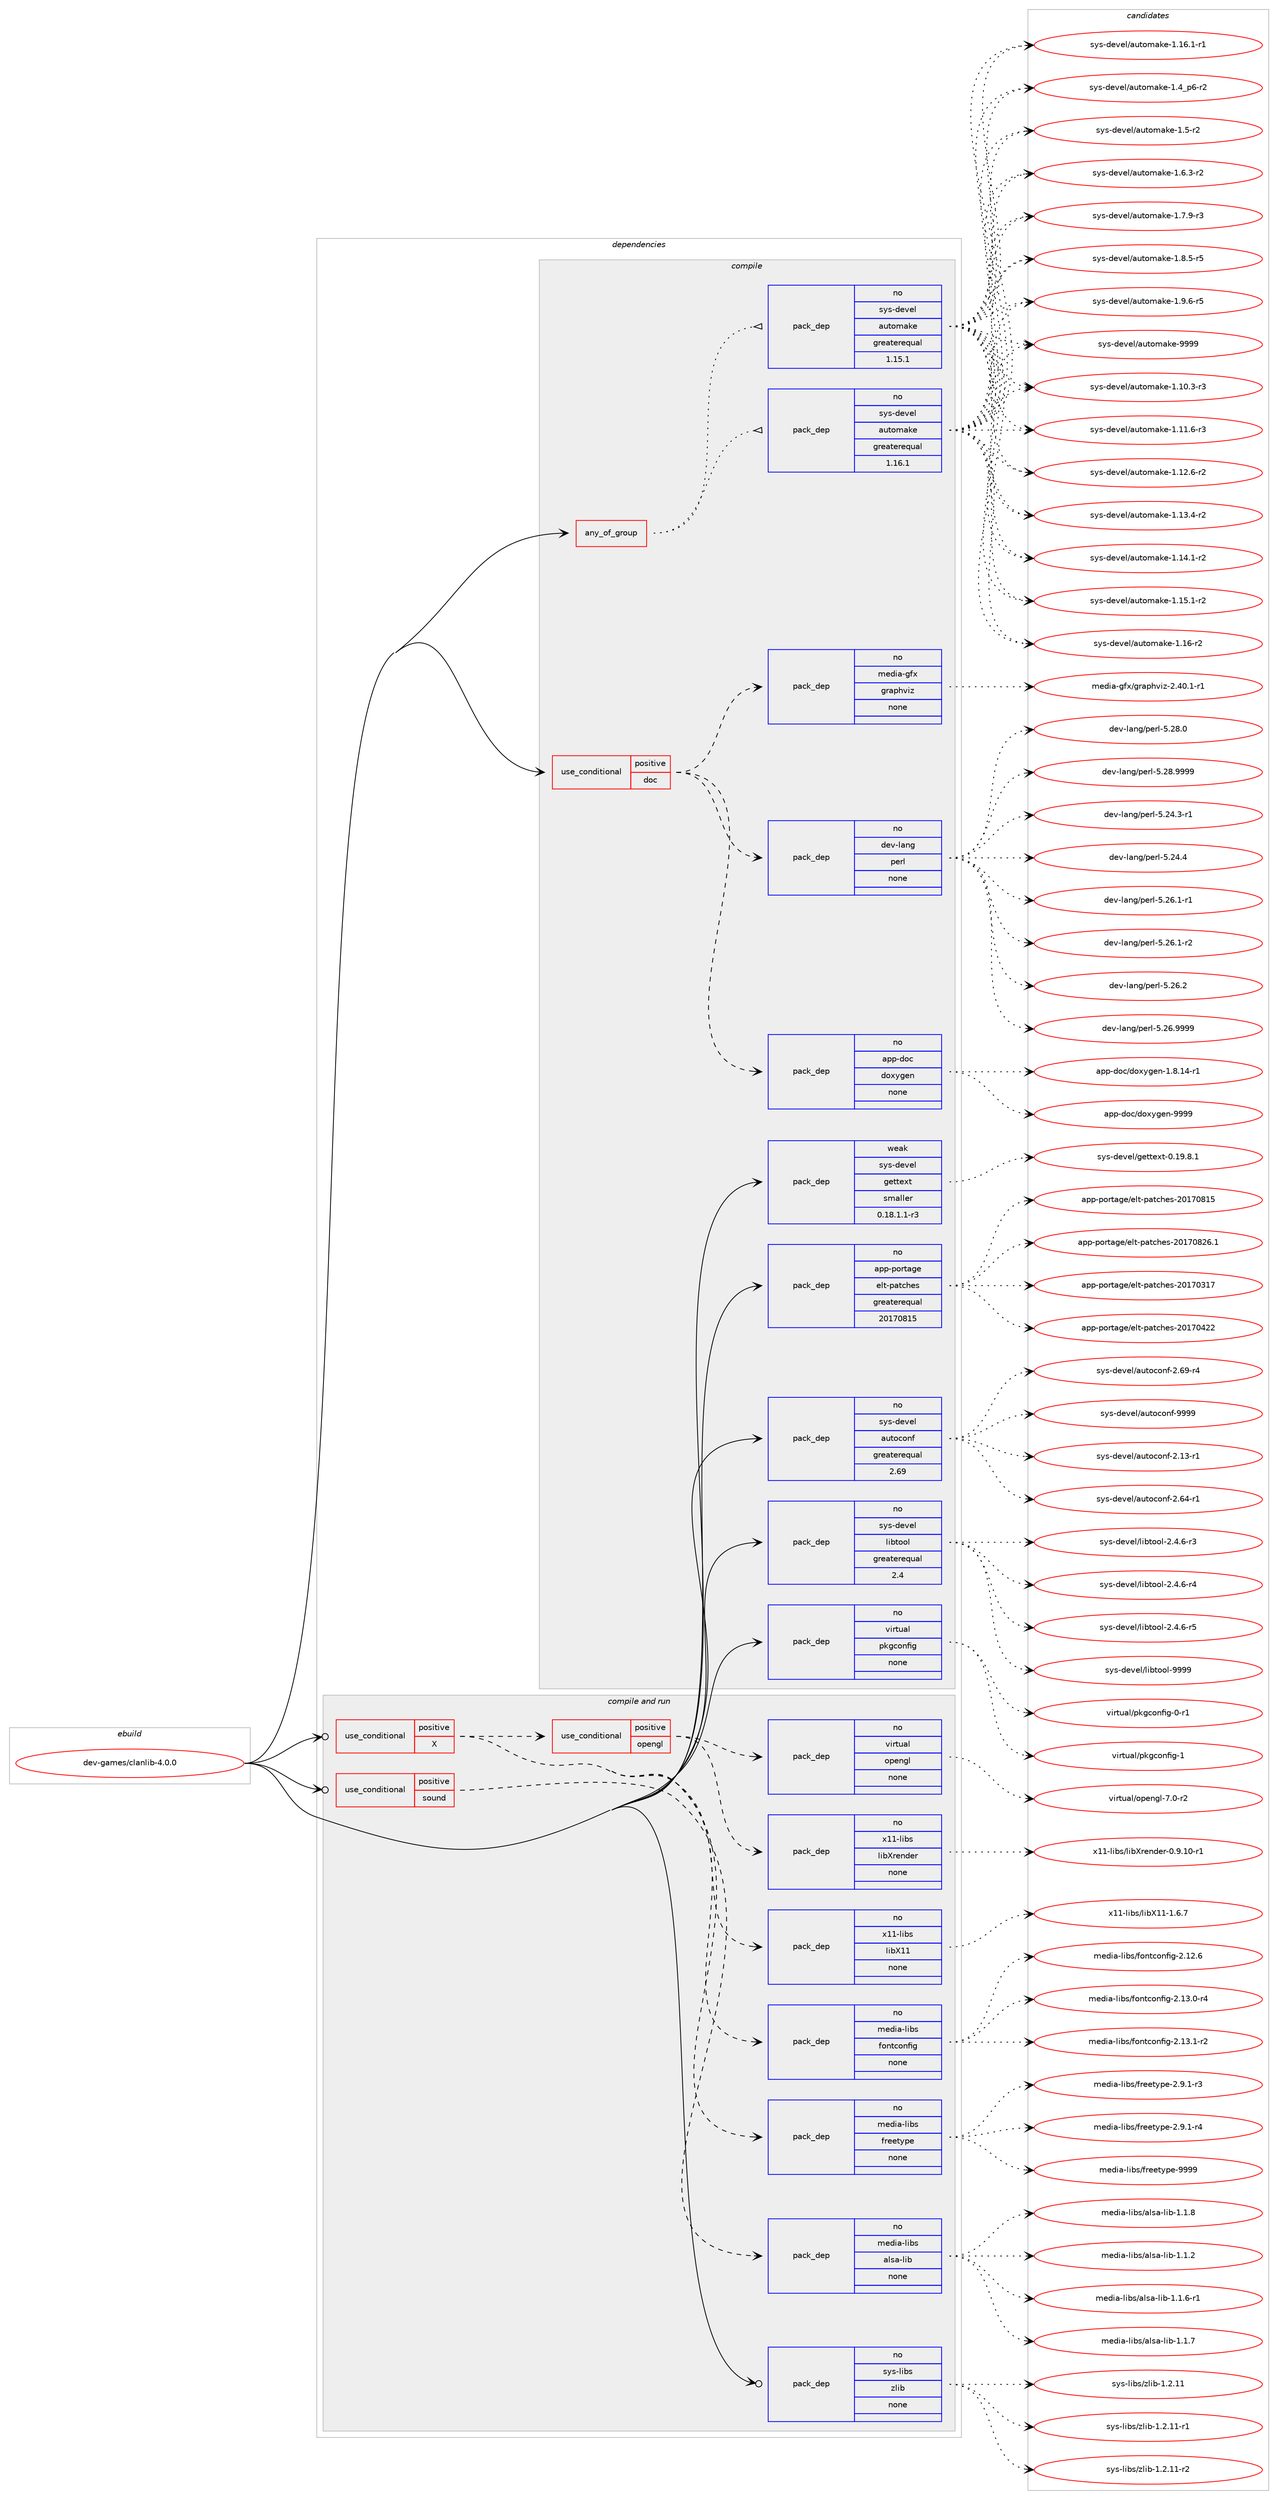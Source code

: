 digraph prolog {

# *************
# Graph options
# *************

newrank=true;
concentrate=true;
compound=true;
graph [rankdir=LR,fontname=Helvetica,fontsize=10,ranksep=1.5];#, ranksep=2.5, nodesep=0.2];
edge  [arrowhead=vee];
node  [fontname=Helvetica,fontsize=10];

# **********
# The ebuild
# **********

subgraph cluster_leftcol {
color=gray;
rank=same;
label=<<i>ebuild</i>>;
id [label="dev-games/clanlib-4.0.0", color=red, width=4, href="../dev-games/clanlib-4.0.0.svg"];
}

# ****************
# The dependencies
# ****************

subgraph cluster_midcol {
color=gray;
label=<<i>dependencies</i>>;
subgraph cluster_compile {
fillcolor="#eeeeee";
style=filled;
label=<<i>compile</i>>;
subgraph any20464 {
dependency1324645 [label=<<TABLE BORDER="0" CELLBORDER="1" CELLSPACING="0" CELLPADDING="4"><TR><TD CELLPADDING="10">any_of_group</TD></TR></TABLE>>, shape=none, color=red];subgraph pack945328 {
dependency1324646 [label=<<TABLE BORDER="0" CELLBORDER="1" CELLSPACING="0" CELLPADDING="4" WIDTH="220"><TR><TD ROWSPAN="6" CELLPADDING="30">pack_dep</TD></TR><TR><TD WIDTH="110">no</TD></TR><TR><TD>sys-devel</TD></TR><TR><TD>automake</TD></TR><TR><TD>greaterequal</TD></TR><TR><TD>1.16.1</TD></TR></TABLE>>, shape=none, color=blue];
}
dependency1324645:e -> dependency1324646:w [weight=20,style="dotted",arrowhead="oinv"];
subgraph pack945329 {
dependency1324647 [label=<<TABLE BORDER="0" CELLBORDER="1" CELLSPACING="0" CELLPADDING="4" WIDTH="220"><TR><TD ROWSPAN="6" CELLPADDING="30">pack_dep</TD></TR><TR><TD WIDTH="110">no</TD></TR><TR><TD>sys-devel</TD></TR><TR><TD>automake</TD></TR><TR><TD>greaterequal</TD></TR><TR><TD>1.15.1</TD></TR></TABLE>>, shape=none, color=blue];
}
dependency1324645:e -> dependency1324647:w [weight=20,style="dotted",arrowhead="oinv"];
}
id:e -> dependency1324645:w [weight=20,style="solid",arrowhead="vee"];
subgraph cond358301 {
dependency1324648 [label=<<TABLE BORDER="0" CELLBORDER="1" CELLSPACING="0" CELLPADDING="4"><TR><TD ROWSPAN="3" CELLPADDING="10">use_conditional</TD></TR><TR><TD>positive</TD></TR><TR><TD>doc</TD></TR></TABLE>>, shape=none, color=red];
subgraph pack945330 {
dependency1324649 [label=<<TABLE BORDER="0" CELLBORDER="1" CELLSPACING="0" CELLPADDING="4" WIDTH="220"><TR><TD ROWSPAN="6" CELLPADDING="30">pack_dep</TD></TR><TR><TD WIDTH="110">no</TD></TR><TR><TD>app-doc</TD></TR><TR><TD>doxygen</TD></TR><TR><TD>none</TD></TR><TR><TD></TD></TR></TABLE>>, shape=none, color=blue];
}
dependency1324648:e -> dependency1324649:w [weight=20,style="dashed",arrowhead="vee"];
subgraph pack945331 {
dependency1324650 [label=<<TABLE BORDER="0" CELLBORDER="1" CELLSPACING="0" CELLPADDING="4" WIDTH="220"><TR><TD ROWSPAN="6" CELLPADDING="30">pack_dep</TD></TR><TR><TD WIDTH="110">no</TD></TR><TR><TD>dev-lang</TD></TR><TR><TD>perl</TD></TR><TR><TD>none</TD></TR><TR><TD></TD></TR></TABLE>>, shape=none, color=blue];
}
dependency1324648:e -> dependency1324650:w [weight=20,style="dashed",arrowhead="vee"];
subgraph pack945332 {
dependency1324651 [label=<<TABLE BORDER="0" CELLBORDER="1" CELLSPACING="0" CELLPADDING="4" WIDTH="220"><TR><TD ROWSPAN="6" CELLPADDING="30">pack_dep</TD></TR><TR><TD WIDTH="110">no</TD></TR><TR><TD>media-gfx</TD></TR><TR><TD>graphviz</TD></TR><TR><TD>none</TD></TR><TR><TD></TD></TR></TABLE>>, shape=none, color=blue];
}
dependency1324648:e -> dependency1324651:w [weight=20,style="dashed",arrowhead="vee"];
}
id:e -> dependency1324648:w [weight=20,style="solid",arrowhead="vee"];
subgraph pack945333 {
dependency1324652 [label=<<TABLE BORDER="0" CELLBORDER="1" CELLSPACING="0" CELLPADDING="4" WIDTH="220"><TR><TD ROWSPAN="6" CELLPADDING="30">pack_dep</TD></TR><TR><TD WIDTH="110">no</TD></TR><TR><TD>app-portage</TD></TR><TR><TD>elt-patches</TD></TR><TR><TD>greaterequal</TD></TR><TR><TD>20170815</TD></TR></TABLE>>, shape=none, color=blue];
}
id:e -> dependency1324652:w [weight=20,style="solid",arrowhead="vee"];
subgraph pack945334 {
dependency1324653 [label=<<TABLE BORDER="0" CELLBORDER="1" CELLSPACING="0" CELLPADDING="4" WIDTH="220"><TR><TD ROWSPAN="6" CELLPADDING="30">pack_dep</TD></TR><TR><TD WIDTH="110">no</TD></TR><TR><TD>sys-devel</TD></TR><TR><TD>autoconf</TD></TR><TR><TD>greaterequal</TD></TR><TR><TD>2.69</TD></TR></TABLE>>, shape=none, color=blue];
}
id:e -> dependency1324653:w [weight=20,style="solid",arrowhead="vee"];
subgraph pack945335 {
dependency1324654 [label=<<TABLE BORDER="0" CELLBORDER="1" CELLSPACING="0" CELLPADDING="4" WIDTH="220"><TR><TD ROWSPAN="6" CELLPADDING="30">pack_dep</TD></TR><TR><TD WIDTH="110">no</TD></TR><TR><TD>sys-devel</TD></TR><TR><TD>libtool</TD></TR><TR><TD>greaterequal</TD></TR><TR><TD>2.4</TD></TR></TABLE>>, shape=none, color=blue];
}
id:e -> dependency1324654:w [weight=20,style="solid",arrowhead="vee"];
subgraph pack945336 {
dependency1324655 [label=<<TABLE BORDER="0" CELLBORDER="1" CELLSPACING="0" CELLPADDING="4" WIDTH="220"><TR><TD ROWSPAN="6" CELLPADDING="30">pack_dep</TD></TR><TR><TD WIDTH="110">no</TD></TR><TR><TD>virtual</TD></TR><TR><TD>pkgconfig</TD></TR><TR><TD>none</TD></TR><TR><TD></TD></TR></TABLE>>, shape=none, color=blue];
}
id:e -> dependency1324655:w [weight=20,style="solid",arrowhead="vee"];
subgraph pack945337 {
dependency1324656 [label=<<TABLE BORDER="0" CELLBORDER="1" CELLSPACING="0" CELLPADDING="4" WIDTH="220"><TR><TD ROWSPAN="6" CELLPADDING="30">pack_dep</TD></TR><TR><TD WIDTH="110">weak</TD></TR><TR><TD>sys-devel</TD></TR><TR><TD>gettext</TD></TR><TR><TD>smaller</TD></TR><TR><TD>0.18.1.1-r3</TD></TR></TABLE>>, shape=none, color=blue];
}
id:e -> dependency1324656:w [weight=20,style="solid",arrowhead="vee"];
}
subgraph cluster_compileandrun {
fillcolor="#eeeeee";
style=filled;
label=<<i>compile and run</i>>;
subgraph cond358302 {
dependency1324657 [label=<<TABLE BORDER="0" CELLBORDER="1" CELLSPACING="0" CELLPADDING="4"><TR><TD ROWSPAN="3" CELLPADDING="10">use_conditional</TD></TR><TR><TD>positive</TD></TR><TR><TD>X</TD></TR></TABLE>>, shape=none, color=red];
subgraph pack945338 {
dependency1324658 [label=<<TABLE BORDER="0" CELLBORDER="1" CELLSPACING="0" CELLPADDING="4" WIDTH="220"><TR><TD ROWSPAN="6" CELLPADDING="30">pack_dep</TD></TR><TR><TD WIDTH="110">no</TD></TR><TR><TD>media-libs</TD></TR><TR><TD>freetype</TD></TR><TR><TD>none</TD></TR><TR><TD></TD></TR></TABLE>>, shape=none, color=blue];
}
dependency1324657:e -> dependency1324658:w [weight=20,style="dashed",arrowhead="vee"];
subgraph pack945339 {
dependency1324659 [label=<<TABLE BORDER="0" CELLBORDER="1" CELLSPACING="0" CELLPADDING="4" WIDTH="220"><TR><TD ROWSPAN="6" CELLPADDING="30">pack_dep</TD></TR><TR><TD WIDTH="110">no</TD></TR><TR><TD>media-libs</TD></TR><TR><TD>fontconfig</TD></TR><TR><TD>none</TD></TR><TR><TD></TD></TR></TABLE>>, shape=none, color=blue];
}
dependency1324657:e -> dependency1324659:w [weight=20,style="dashed",arrowhead="vee"];
subgraph pack945340 {
dependency1324660 [label=<<TABLE BORDER="0" CELLBORDER="1" CELLSPACING="0" CELLPADDING="4" WIDTH="220"><TR><TD ROWSPAN="6" CELLPADDING="30">pack_dep</TD></TR><TR><TD WIDTH="110">no</TD></TR><TR><TD>x11-libs</TD></TR><TR><TD>libX11</TD></TR><TR><TD>none</TD></TR><TR><TD></TD></TR></TABLE>>, shape=none, color=blue];
}
dependency1324657:e -> dependency1324660:w [weight=20,style="dashed",arrowhead="vee"];
subgraph cond358303 {
dependency1324661 [label=<<TABLE BORDER="0" CELLBORDER="1" CELLSPACING="0" CELLPADDING="4"><TR><TD ROWSPAN="3" CELLPADDING="10">use_conditional</TD></TR><TR><TD>positive</TD></TR><TR><TD>opengl</TD></TR></TABLE>>, shape=none, color=red];
subgraph pack945341 {
dependency1324662 [label=<<TABLE BORDER="0" CELLBORDER="1" CELLSPACING="0" CELLPADDING="4" WIDTH="220"><TR><TD ROWSPAN="6" CELLPADDING="30">pack_dep</TD></TR><TR><TD WIDTH="110">no</TD></TR><TR><TD>virtual</TD></TR><TR><TD>opengl</TD></TR><TR><TD>none</TD></TR><TR><TD></TD></TR></TABLE>>, shape=none, color=blue];
}
dependency1324661:e -> dependency1324662:w [weight=20,style="dashed",arrowhead="vee"];
subgraph pack945342 {
dependency1324663 [label=<<TABLE BORDER="0" CELLBORDER="1" CELLSPACING="0" CELLPADDING="4" WIDTH="220"><TR><TD ROWSPAN="6" CELLPADDING="30">pack_dep</TD></TR><TR><TD WIDTH="110">no</TD></TR><TR><TD>x11-libs</TD></TR><TR><TD>libXrender</TD></TR><TR><TD>none</TD></TR><TR><TD></TD></TR></TABLE>>, shape=none, color=blue];
}
dependency1324661:e -> dependency1324663:w [weight=20,style="dashed",arrowhead="vee"];
}
dependency1324657:e -> dependency1324661:w [weight=20,style="dashed",arrowhead="vee"];
}
id:e -> dependency1324657:w [weight=20,style="solid",arrowhead="odotvee"];
subgraph cond358304 {
dependency1324664 [label=<<TABLE BORDER="0" CELLBORDER="1" CELLSPACING="0" CELLPADDING="4"><TR><TD ROWSPAN="3" CELLPADDING="10">use_conditional</TD></TR><TR><TD>positive</TD></TR><TR><TD>sound</TD></TR></TABLE>>, shape=none, color=red];
subgraph pack945343 {
dependency1324665 [label=<<TABLE BORDER="0" CELLBORDER="1" CELLSPACING="0" CELLPADDING="4" WIDTH="220"><TR><TD ROWSPAN="6" CELLPADDING="30">pack_dep</TD></TR><TR><TD WIDTH="110">no</TD></TR><TR><TD>media-libs</TD></TR><TR><TD>alsa-lib</TD></TR><TR><TD>none</TD></TR><TR><TD></TD></TR></TABLE>>, shape=none, color=blue];
}
dependency1324664:e -> dependency1324665:w [weight=20,style="dashed",arrowhead="vee"];
}
id:e -> dependency1324664:w [weight=20,style="solid",arrowhead="odotvee"];
subgraph pack945344 {
dependency1324666 [label=<<TABLE BORDER="0" CELLBORDER="1" CELLSPACING="0" CELLPADDING="4" WIDTH="220"><TR><TD ROWSPAN="6" CELLPADDING="30">pack_dep</TD></TR><TR><TD WIDTH="110">no</TD></TR><TR><TD>sys-libs</TD></TR><TR><TD>zlib</TD></TR><TR><TD>none</TD></TR><TR><TD></TD></TR></TABLE>>, shape=none, color=blue];
}
id:e -> dependency1324666:w [weight=20,style="solid",arrowhead="odotvee"];
}
subgraph cluster_run {
fillcolor="#eeeeee";
style=filled;
label=<<i>run</i>>;
}
}

# **************
# The candidates
# **************

subgraph cluster_choices {
rank=same;
color=gray;
label=<<i>candidates</i>>;

subgraph choice945328 {
color=black;
nodesep=1;
choice11512111545100101118101108479711711611110997107101454946494846514511451 [label="sys-devel/automake-1.10.3-r3", color=red, width=4,href="../sys-devel/automake-1.10.3-r3.svg"];
choice11512111545100101118101108479711711611110997107101454946494946544511451 [label="sys-devel/automake-1.11.6-r3", color=red, width=4,href="../sys-devel/automake-1.11.6-r3.svg"];
choice11512111545100101118101108479711711611110997107101454946495046544511450 [label="sys-devel/automake-1.12.6-r2", color=red, width=4,href="../sys-devel/automake-1.12.6-r2.svg"];
choice11512111545100101118101108479711711611110997107101454946495146524511450 [label="sys-devel/automake-1.13.4-r2", color=red, width=4,href="../sys-devel/automake-1.13.4-r2.svg"];
choice11512111545100101118101108479711711611110997107101454946495246494511450 [label="sys-devel/automake-1.14.1-r2", color=red, width=4,href="../sys-devel/automake-1.14.1-r2.svg"];
choice11512111545100101118101108479711711611110997107101454946495346494511450 [label="sys-devel/automake-1.15.1-r2", color=red, width=4,href="../sys-devel/automake-1.15.1-r2.svg"];
choice1151211154510010111810110847971171161111099710710145494649544511450 [label="sys-devel/automake-1.16-r2", color=red, width=4,href="../sys-devel/automake-1.16-r2.svg"];
choice11512111545100101118101108479711711611110997107101454946495446494511449 [label="sys-devel/automake-1.16.1-r1", color=red, width=4,href="../sys-devel/automake-1.16.1-r1.svg"];
choice115121115451001011181011084797117116111109971071014549465295112544511450 [label="sys-devel/automake-1.4_p6-r2", color=red, width=4,href="../sys-devel/automake-1.4_p6-r2.svg"];
choice11512111545100101118101108479711711611110997107101454946534511450 [label="sys-devel/automake-1.5-r2", color=red, width=4,href="../sys-devel/automake-1.5-r2.svg"];
choice115121115451001011181011084797117116111109971071014549465446514511450 [label="sys-devel/automake-1.6.3-r2", color=red, width=4,href="../sys-devel/automake-1.6.3-r2.svg"];
choice115121115451001011181011084797117116111109971071014549465546574511451 [label="sys-devel/automake-1.7.9-r3", color=red, width=4,href="../sys-devel/automake-1.7.9-r3.svg"];
choice115121115451001011181011084797117116111109971071014549465646534511453 [label="sys-devel/automake-1.8.5-r5", color=red, width=4,href="../sys-devel/automake-1.8.5-r5.svg"];
choice115121115451001011181011084797117116111109971071014549465746544511453 [label="sys-devel/automake-1.9.6-r5", color=red, width=4,href="../sys-devel/automake-1.9.6-r5.svg"];
choice115121115451001011181011084797117116111109971071014557575757 [label="sys-devel/automake-9999", color=red, width=4,href="../sys-devel/automake-9999.svg"];
dependency1324646:e -> choice11512111545100101118101108479711711611110997107101454946494846514511451:w [style=dotted,weight="100"];
dependency1324646:e -> choice11512111545100101118101108479711711611110997107101454946494946544511451:w [style=dotted,weight="100"];
dependency1324646:e -> choice11512111545100101118101108479711711611110997107101454946495046544511450:w [style=dotted,weight="100"];
dependency1324646:e -> choice11512111545100101118101108479711711611110997107101454946495146524511450:w [style=dotted,weight="100"];
dependency1324646:e -> choice11512111545100101118101108479711711611110997107101454946495246494511450:w [style=dotted,weight="100"];
dependency1324646:e -> choice11512111545100101118101108479711711611110997107101454946495346494511450:w [style=dotted,weight="100"];
dependency1324646:e -> choice1151211154510010111810110847971171161111099710710145494649544511450:w [style=dotted,weight="100"];
dependency1324646:e -> choice11512111545100101118101108479711711611110997107101454946495446494511449:w [style=dotted,weight="100"];
dependency1324646:e -> choice115121115451001011181011084797117116111109971071014549465295112544511450:w [style=dotted,weight="100"];
dependency1324646:e -> choice11512111545100101118101108479711711611110997107101454946534511450:w [style=dotted,weight="100"];
dependency1324646:e -> choice115121115451001011181011084797117116111109971071014549465446514511450:w [style=dotted,weight="100"];
dependency1324646:e -> choice115121115451001011181011084797117116111109971071014549465546574511451:w [style=dotted,weight="100"];
dependency1324646:e -> choice115121115451001011181011084797117116111109971071014549465646534511453:w [style=dotted,weight="100"];
dependency1324646:e -> choice115121115451001011181011084797117116111109971071014549465746544511453:w [style=dotted,weight="100"];
dependency1324646:e -> choice115121115451001011181011084797117116111109971071014557575757:w [style=dotted,weight="100"];
}
subgraph choice945329 {
color=black;
nodesep=1;
choice11512111545100101118101108479711711611110997107101454946494846514511451 [label="sys-devel/automake-1.10.3-r3", color=red, width=4,href="../sys-devel/automake-1.10.3-r3.svg"];
choice11512111545100101118101108479711711611110997107101454946494946544511451 [label="sys-devel/automake-1.11.6-r3", color=red, width=4,href="../sys-devel/automake-1.11.6-r3.svg"];
choice11512111545100101118101108479711711611110997107101454946495046544511450 [label="sys-devel/automake-1.12.6-r2", color=red, width=4,href="../sys-devel/automake-1.12.6-r2.svg"];
choice11512111545100101118101108479711711611110997107101454946495146524511450 [label="sys-devel/automake-1.13.4-r2", color=red, width=4,href="../sys-devel/automake-1.13.4-r2.svg"];
choice11512111545100101118101108479711711611110997107101454946495246494511450 [label="sys-devel/automake-1.14.1-r2", color=red, width=4,href="../sys-devel/automake-1.14.1-r2.svg"];
choice11512111545100101118101108479711711611110997107101454946495346494511450 [label="sys-devel/automake-1.15.1-r2", color=red, width=4,href="../sys-devel/automake-1.15.1-r2.svg"];
choice1151211154510010111810110847971171161111099710710145494649544511450 [label="sys-devel/automake-1.16-r2", color=red, width=4,href="../sys-devel/automake-1.16-r2.svg"];
choice11512111545100101118101108479711711611110997107101454946495446494511449 [label="sys-devel/automake-1.16.1-r1", color=red, width=4,href="../sys-devel/automake-1.16.1-r1.svg"];
choice115121115451001011181011084797117116111109971071014549465295112544511450 [label="sys-devel/automake-1.4_p6-r2", color=red, width=4,href="../sys-devel/automake-1.4_p6-r2.svg"];
choice11512111545100101118101108479711711611110997107101454946534511450 [label="sys-devel/automake-1.5-r2", color=red, width=4,href="../sys-devel/automake-1.5-r2.svg"];
choice115121115451001011181011084797117116111109971071014549465446514511450 [label="sys-devel/automake-1.6.3-r2", color=red, width=4,href="../sys-devel/automake-1.6.3-r2.svg"];
choice115121115451001011181011084797117116111109971071014549465546574511451 [label="sys-devel/automake-1.7.9-r3", color=red, width=4,href="../sys-devel/automake-1.7.9-r3.svg"];
choice115121115451001011181011084797117116111109971071014549465646534511453 [label="sys-devel/automake-1.8.5-r5", color=red, width=4,href="../sys-devel/automake-1.8.5-r5.svg"];
choice115121115451001011181011084797117116111109971071014549465746544511453 [label="sys-devel/automake-1.9.6-r5", color=red, width=4,href="../sys-devel/automake-1.9.6-r5.svg"];
choice115121115451001011181011084797117116111109971071014557575757 [label="sys-devel/automake-9999", color=red, width=4,href="../sys-devel/automake-9999.svg"];
dependency1324647:e -> choice11512111545100101118101108479711711611110997107101454946494846514511451:w [style=dotted,weight="100"];
dependency1324647:e -> choice11512111545100101118101108479711711611110997107101454946494946544511451:w [style=dotted,weight="100"];
dependency1324647:e -> choice11512111545100101118101108479711711611110997107101454946495046544511450:w [style=dotted,weight="100"];
dependency1324647:e -> choice11512111545100101118101108479711711611110997107101454946495146524511450:w [style=dotted,weight="100"];
dependency1324647:e -> choice11512111545100101118101108479711711611110997107101454946495246494511450:w [style=dotted,weight="100"];
dependency1324647:e -> choice11512111545100101118101108479711711611110997107101454946495346494511450:w [style=dotted,weight="100"];
dependency1324647:e -> choice1151211154510010111810110847971171161111099710710145494649544511450:w [style=dotted,weight="100"];
dependency1324647:e -> choice11512111545100101118101108479711711611110997107101454946495446494511449:w [style=dotted,weight="100"];
dependency1324647:e -> choice115121115451001011181011084797117116111109971071014549465295112544511450:w [style=dotted,weight="100"];
dependency1324647:e -> choice11512111545100101118101108479711711611110997107101454946534511450:w [style=dotted,weight="100"];
dependency1324647:e -> choice115121115451001011181011084797117116111109971071014549465446514511450:w [style=dotted,weight="100"];
dependency1324647:e -> choice115121115451001011181011084797117116111109971071014549465546574511451:w [style=dotted,weight="100"];
dependency1324647:e -> choice115121115451001011181011084797117116111109971071014549465646534511453:w [style=dotted,weight="100"];
dependency1324647:e -> choice115121115451001011181011084797117116111109971071014549465746544511453:w [style=dotted,weight="100"];
dependency1324647:e -> choice115121115451001011181011084797117116111109971071014557575757:w [style=dotted,weight="100"];
}
subgraph choice945330 {
color=black;
nodesep=1;
choice97112112451001119947100111120121103101110454946564649524511449 [label="app-doc/doxygen-1.8.14-r1", color=red, width=4,href="../app-doc/doxygen-1.8.14-r1.svg"];
choice971121124510011199471001111201211031011104557575757 [label="app-doc/doxygen-9999", color=red, width=4,href="../app-doc/doxygen-9999.svg"];
dependency1324649:e -> choice97112112451001119947100111120121103101110454946564649524511449:w [style=dotted,weight="100"];
dependency1324649:e -> choice971121124510011199471001111201211031011104557575757:w [style=dotted,weight="100"];
}
subgraph choice945331 {
color=black;
nodesep=1;
choice100101118451089711010347112101114108455346505246514511449 [label="dev-lang/perl-5.24.3-r1", color=red, width=4,href="../dev-lang/perl-5.24.3-r1.svg"];
choice10010111845108971101034711210111410845534650524652 [label="dev-lang/perl-5.24.4", color=red, width=4,href="../dev-lang/perl-5.24.4.svg"];
choice100101118451089711010347112101114108455346505446494511449 [label="dev-lang/perl-5.26.1-r1", color=red, width=4,href="../dev-lang/perl-5.26.1-r1.svg"];
choice100101118451089711010347112101114108455346505446494511450 [label="dev-lang/perl-5.26.1-r2", color=red, width=4,href="../dev-lang/perl-5.26.1-r2.svg"];
choice10010111845108971101034711210111410845534650544650 [label="dev-lang/perl-5.26.2", color=red, width=4,href="../dev-lang/perl-5.26.2.svg"];
choice10010111845108971101034711210111410845534650544657575757 [label="dev-lang/perl-5.26.9999", color=red, width=4,href="../dev-lang/perl-5.26.9999.svg"];
choice10010111845108971101034711210111410845534650564648 [label="dev-lang/perl-5.28.0", color=red, width=4,href="../dev-lang/perl-5.28.0.svg"];
choice10010111845108971101034711210111410845534650564657575757 [label="dev-lang/perl-5.28.9999", color=red, width=4,href="../dev-lang/perl-5.28.9999.svg"];
dependency1324650:e -> choice100101118451089711010347112101114108455346505246514511449:w [style=dotted,weight="100"];
dependency1324650:e -> choice10010111845108971101034711210111410845534650524652:w [style=dotted,weight="100"];
dependency1324650:e -> choice100101118451089711010347112101114108455346505446494511449:w [style=dotted,weight="100"];
dependency1324650:e -> choice100101118451089711010347112101114108455346505446494511450:w [style=dotted,weight="100"];
dependency1324650:e -> choice10010111845108971101034711210111410845534650544650:w [style=dotted,weight="100"];
dependency1324650:e -> choice10010111845108971101034711210111410845534650544657575757:w [style=dotted,weight="100"];
dependency1324650:e -> choice10010111845108971101034711210111410845534650564648:w [style=dotted,weight="100"];
dependency1324650:e -> choice10010111845108971101034711210111410845534650564657575757:w [style=dotted,weight="100"];
}
subgraph choice945332 {
color=black;
nodesep=1;
choice10910110010597451031021204710311497112104118105122455046524846494511449 [label="media-gfx/graphviz-2.40.1-r1", color=red, width=4,href="../media-gfx/graphviz-2.40.1-r1.svg"];
dependency1324651:e -> choice10910110010597451031021204710311497112104118105122455046524846494511449:w [style=dotted,weight="100"];
}
subgraph choice945333 {
color=black;
nodesep=1;
choice97112112451121111141169710310147101108116451129711699104101115455048495548514955 [label="app-portage/elt-patches-20170317", color=red, width=4,href="../app-portage/elt-patches-20170317.svg"];
choice97112112451121111141169710310147101108116451129711699104101115455048495548525050 [label="app-portage/elt-patches-20170422", color=red, width=4,href="../app-portage/elt-patches-20170422.svg"];
choice97112112451121111141169710310147101108116451129711699104101115455048495548564953 [label="app-portage/elt-patches-20170815", color=red, width=4,href="../app-portage/elt-patches-20170815.svg"];
choice971121124511211111411697103101471011081164511297116991041011154550484955485650544649 [label="app-portage/elt-patches-20170826.1", color=red, width=4,href="../app-portage/elt-patches-20170826.1.svg"];
dependency1324652:e -> choice97112112451121111141169710310147101108116451129711699104101115455048495548514955:w [style=dotted,weight="100"];
dependency1324652:e -> choice97112112451121111141169710310147101108116451129711699104101115455048495548525050:w [style=dotted,weight="100"];
dependency1324652:e -> choice97112112451121111141169710310147101108116451129711699104101115455048495548564953:w [style=dotted,weight="100"];
dependency1324652:e -> choice971121124511211111411697103101471011081164511297116991041011154550484955485650544649:w [style=dotted,weight="100"];
}
subgraph choice945334 {
color=black;
nodesep=1;
choice1151211154510010111810110847971171161119911111010245504649514511449 [label="sys-devel/autoconf-2.13-r1", color=red, width=4,href="../sys-devel/autoconf-2.13-r1.svg"];
choice1151211154510010111810110847971171161119911111010245504654524511449 [label="sys-devel/autoconf-2.64-r1", color=red, width=4,href="../sys-devel/autoconf-2.64-r1.svg"];
choice1151211154510010111810110847971171161119911111010245504654574511452 [label="sys-devel/autoconf-2.69-r4", color=red, width=4,href="../sys-devel/autoconf-2.69-r4.svg"];
choice115121115451001011181011084797117116111991111101024557575757 [label="sys-devel/autoconf-9999", color=red, width=4,href="../sys-devel/autoconf-9999.svg"];
dependency1324653:e -> choice1151211154510010111810110847971171161119911111010245504649514511449:w [style=dotted,weight="100"];
dependency1324653:e -> choice1151211154510010111810110847971171161119911111010245504654524511449:w [style=dotted,weight="100"];
dependency1324653:e -> choice1151211154510010111810110847971171161119911111010245504654574511452:w [style=dotted,weight="100"];
dependency1324653:e -> choice115121115451001011181011084797117116111991111101024557575757:w [style=dotted,weight="100"];
}
subgraph choice945335 {
color=black;
nodesep=1;
choice1151211154510010111810110847108105981161111111084550465246544511451 [label="sys-devel/libtool-2.4.6-r3", color=red, width=4,href="../sys-devel/libtool-2.4.6-r3.svg"];
choice1151211154510010111810110847108105981161111111084550465246544511452 [label="sys-devel/libtool-2.4.6-r4", color=red, width=4,href="../sys-devel/libtool-2.4.6-r4.svg"];
choice1151211154510010111810110847108105981161111111084550465246544511453 [label="sys-devel/libtool-2.4.6-r5", color=red, width=4,href="../sys-devel/libtool-2.4.6-r5.svg"];
choice1151211154510010111810110847108105981161111111084557575757 [label="sys-devel/libtool-9999", color=red, width=4,href="../sys-devel/libtool-9999.svg"];
dependency1324654:e -> choice1151211154510010111810110847108105981161111111084550465246544511451:w [style=dotted,weight="100"];
dependency1324654:e -> choice1151211154510010111810110847108105981161111111084550465246544511452:w [style=dotted,weight="100"];
dependency1324654:e -> choice1151211154510010111810110847108105981161111111084550465246544511453:w [style=dotted,weight="100"];
dependency1324654:e -> choice1151211154510010111810110847108105981161111111084557575757:w [style=dotted,weight="100"];
}
subgraph choice945336 {
color=black;
nodesep=1;
choice11810511411611797108471121071039911111010210510345484511449 [label="virtual/pkgconfig-0-r1", color=red, width=4,href="../virtual/pkgconfig-0-r1.svg"];
choice1181051141161179710847112107103991111101021051034549 [label="virtual/pkgconfig-1", color=red, width=4,href="../virtual/pkgconfig-1.svg"];
dependency1324655:e -> choice11810511411611797108471121071039911111010210510345484511449:w [style=dotted,weight="100"];
dependency1324655:e -> choice1181051141161179710847112107103991111101021051034549:w [style=dotted,weight="100"];
}
subgraph choice945337 {
color=black;
nodesep=1;
choice1151211154510010111810110847103101116116101120116454846495746564649 [label="sys-devel/gettext-0.19.8.1", color=red, width=4,href="../sys-devel/gettext-0.19.8.1.svg"];
dependency1324656:e -> choice1151211154510010111810110847103101116116101120116454846495746564649:w [style=dotted,weight="100"];
}
subgraph choice945338 {
color=black;
nodesep=1;
choice109101100105974510810598115471021141011011161211121014550465746494511451 [label="media-libs/freetype-2.9.1-r3", color=red, width=4,href="../media-libs/freetype-2.9.1-r3.svg"];
choice109101100105974510810598115471021141011011161211121014550465746494511452 [label="media-libs/freetype-2.9.1-r4", color=red, width=4,href="../media-libs/freetype-2.9.1-r4.svg"];
choice109101100105974510810598115471021141011011161211121014557575757 [label="media-libs/freetype-9999", color=red, width=4,href="../media-libs/freetype-9999.svg"];
dependency1324658:e -> choice109101100105974510810598115471021141011011161211121014550465746494511451:w [style=dotted,weight="100"];
dependency1324658:e -> choice109101100105974510810598115471021141011011161211121014550465746494511452:w [style=dotted,weight="100"];
dependency1324658:e -> choice109101100105974510810598115471021141011011161211121014557575757:w [style=dotted,weight="100"];
}
subgraph choice945339 {
color=black;
nodesep=1;
choice109101100105974510810598115471021111101169911111010210510345504649504654 [label="media-libs/fontconfig-2.12.6", color=red, width=4,href="../media-libs/fontconfig-2.12.6.svg"];
choice1091011001059745108105981154710211111011699111110102105103455046495146484511452 [label="media-libs/fontconfig-2.13.0-r4", color=red, width=4,href="../media-libs/fontconfig-2.13.0-r4.svg"];
choice1091011001059745108105981154710211111011699111110102105103455046495146494511450 [label="media-libs/fontconfig-2.13.1-r2", color=red, width=4,href="../media-libs/fontconfig-2.13.1-r2.svg"];
dependency1324659:e -> choice109101100105974510810598115471021111101169911111010210510345504649504654:w [style=dotted,weight="100"];
dependency1324659:e -> choice1091011001059745108105981154710211111011699111110102105103455046495146484511452:w [style=dotted,weight="100"];
dependency1324659:e -> choice1091011001059745108105981154710211111011699111110102105103455046495146494511450:w [style=dotted,weight="100"];
}
subgraph choice945340 {
color=black;
nodesep=1;
choice120494945108105981154710810598884949454946544655 [label="x11-libs/libX11-1.6.7", color=red, width=4,href="../x11-libs/libX11-1.6.7.svg"];
dependency1324660:e -> choice120494945108105981154710810598884949454946544655:w [style=dotted,weight="100"];
}
subgraph choice945341 {
color=black;
nodesep=1;
choice1181051141161179710847111112101110103108455546484511450 [label="virtual/opengl-7.0-r2", color=red, width=4,href="../virtual/opengl-7.0-r2.svg"];
dependency1324662:e -> choice1181051141161179710847111112101110103108455546484511450:w [style=dotted,weight="100"];
}
subgraph choice945342 {
color=black;
nodesep=1;
choice12049494510810598115471081059888114101110100101114454846574649484511449 [label="x11-libs/libXrender-0.9.10-r1", color=red, width=4,href="../x11-libs/libXrender-0.9.10-r1.svg"];
dependency1324663:e -> choice12049494510810598115471081059888114101110100101114454846574649484511449:w [style=dotted,weight="100"];
}
subgraph choice945343 {
color=black;
nodesep=1;
choice1091011001059745108105981154797108115974510810598454946494650 [label="media-libs/alsa-lib-1.1.2", color=red, width=4,href="../media-libs/alsa-lib-1.1.2.svg"];
choice10910110010597451081059811547971081159745108105984549464946544511449 [label="media-libs/alsa-lib-1.1.6-r1", color=red, width=4,href="../media-libs/alsa-lib-1.1.6-r1.svg"];
choice1091011001059745108105981154797108115974510810598454946494655 [label="media-libs/alsa-lib-1.1.7", color=red, width=4,href="../media-libs/alsa-lib-1.1.7.svg"];
choice1091011001059745108105981154797108115974510810598454946494656 [label="media-libs/alsa-lib-1.1.8", color=red, width=4,href="../media-libs/alsa-lib-1.1.8.svg"];
dependency1324665:e -> choice1091011001059745108105981154797108115974510810598454946494650:w [style=dotted,weight="100"];
dependency1324665:e -> choice10910110010597451081059811547971081159745108105984549464946544511449:w [style=dotted,weight="100"];
dependency1324665:e -> choice1091011001059745108105981154797108115974510810598454946494655:w [style=dotted,weight="100"];
dependency1324665:e -> choice1091011001059745108105981154797108115974510810598454946494656:w [style=dotted,weight="100"];
}
subgraph choice945344 {
color=black;
nodesep=1;
choice1151211154510810598115471221081059845494650464949 [label="sys-libs/zlib-1.2.11", color=red, width=4,href="../sys-libs/zlib-1.2.11.svg"];
choice11512111545108105981154712210810598454946504649494511449 [label="sys-libs/zlib-1.2.11-r1", color=red, width=4,href="../sys-libs/zlib-1.2.11-r1.svg"];
choice11512111545108105981154712210810598454946504649494511450 [label="sys-libs/zlib-1.2.11-r2", color=red, width=4,href="../sys-libs/zlib-1.2.11-r2.svg"];
dependency1324666:e -> choice1151211154510810598115471221081059845494650464949:w [style=dotted,weight="100"];
dependency1324666:e -> choice11512111545108105981154712210810598454946504649494511449:w [style=dotted,weight="100"];
dependency1324666:e -> choice11512111545108105981154712210810598454946504649494511450:w [style=dotted,weight="100"];
}
}

}
